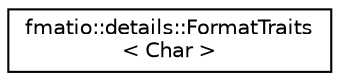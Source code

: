 digraph "Graphical Class Hierarchy"
{
 // LATEX_PDF_SIZE
  edge [fontname="Helvetica",fontsize="10",labelfontname="Helvetica",labelfontsize="10"];
  node [fontname="Helvetica",fontsize="10",shape=record];
  rankdir="LR";
  Node0 [label="fmatio::details::FormatTraits\l\< Char \>",height=0.2,width=0.4,color="black", fillcolor="white", style="filled",URL="$structfmatio_1_1details_1_1FormatTraits.html",tooltip=" "];
}

